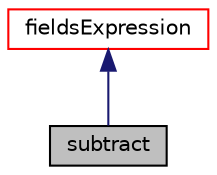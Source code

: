 digraph "subtract"
{
  bgcolor="transparent";
  edge [fontname="Helvetica",fontsize="10",labelfontname="Helvetica",labelfontsize="10"];
  node [fontname="Helvetica",fontsize="10",shape=record];
  Node1 [label="subtract",height=0.2,width=0.4,color="black", fillcolor="grey75", style="filled" fontcolor="black"];
  Node2 -> Node1 [dir="back",color="midnightblue",fontsize="10",style="solid",fontname="Helvetica"];
  Node2 [label="fieldsExpression",height=0.2,width=0.4,color="red",URL="$classFoam_1_1functionObjects_1_1fieldsExpression.html",tooltip="Intermediate class for handling field expressions (add, subtract etc). "];
}

